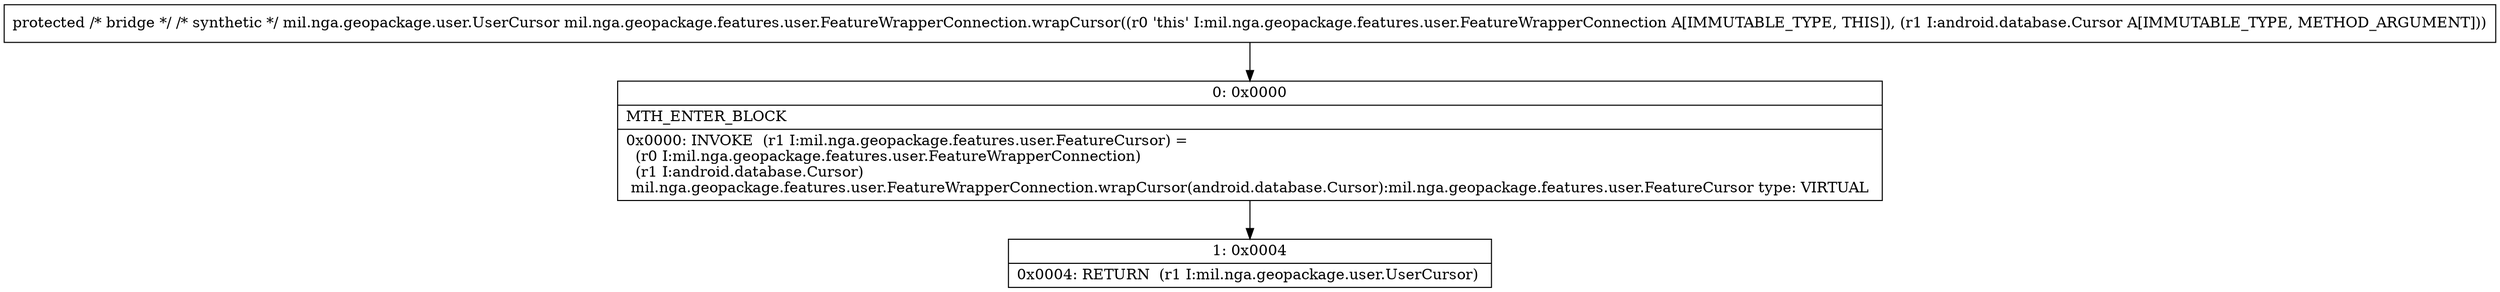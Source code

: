 digraph "CFG formil.nga.geopackage.features.user.FeatureWrapperConnection.wrapCursor(Landroid\/database\/Cursor;)Lmil\/nga\/geopackage\/user\/UserCursor;" {
Node_0 [shape=record,label="{0\:\ 0x0000|MTH_ENTER_BLOCK\l|0x0000: INVOKE  (r1 I:mil.nga.geopackage.features.user.FeatureCursor) = \l  (r0 I:mil.nga.geopackage.features.user.FeatureWrapperConnection)\l  (r1 I:android.database.Cursor)\l mil.nga.geopackage.features.user.FeatureWrapperConnection.wrapCursor(android.database.Cursor):mil.nga.geopackage.features.user.FeatureCursor type: VIRTUAL \l}"];
Node_1 [shape=record,label="{1\:\ 0x0004|0x0004: RETURN  (r1 I:mil.nga.geopackage.user.UserCursor) \l}"];
MethodNode[shape=record,label="{protected \/* bridge *\/ \/* synthetic *\/ mil.nga.geopackage.user.UserCursor mil.nga.geopackage.features.user.FeatureWrapperConnection.wrapCursor((r0 'this' I:mil.nga.geopackage.features.user.FeatureWrapperConnection A[IMMUTABLE_TYPE, THIS]), (r1 I:android.database.Cursor A[IMMUTABLE_TYPE, METHOD_ARGUMENT])) }"];
MethodNode -> Node_0;
Node_0 -> Node_1;
}

